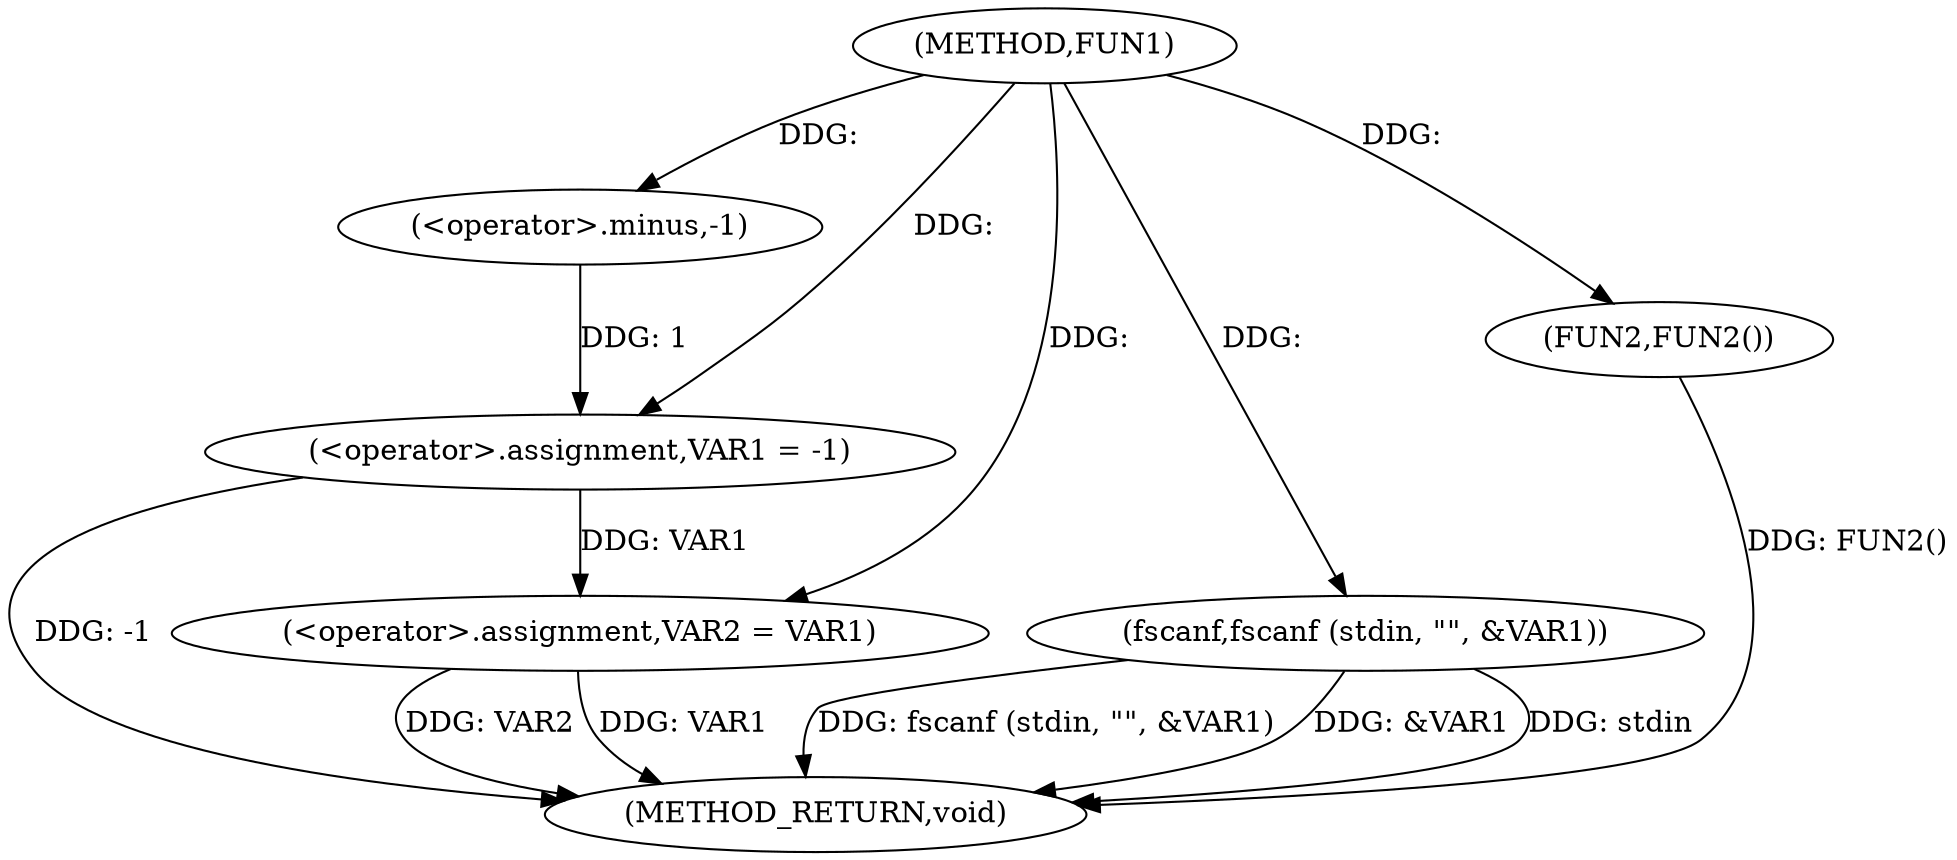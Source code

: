 digraph FUN1 {  
"1000100" [label = "(METHOD,FUN1)" ]
"1000116" [label = "(METHOD_RETURN,void)" ]
"1000103" [label = "(<operator>.assignment,VAR1 = -1)" ]
"1000105" [label = "(<operator>.minus,-1)" ]
"1000107" [label = "(fscanf,fscanf (stdin, \"\", &VAR1))" ]
"1000112" [label = "(<operator>.assignment,VAR2 = VAR1)" ]
"1000115" [label = "(FUN2,FUN2())" ]
  "1000107" -> "1000116"  [ label = "DDG: stdin"] 
  "1000107" -> "1000116"  [ label = "DDG: fscanf (stdin, \"\", &VAR1)"] 
  "1000103" -> "1000116"  [ label = "DDG: -1"] 
  "1000112" -> "1000116"  [ label = "DDG: VAR1"] 
  "1000115" -> "1000116"  [ label = "DDG: FUN2()"] 
  "1000112" -> "1000116"  [ label = "DDG: VAR2"] 
  "1000107" -> "1000116"  [ label = "DDG: &VAR1"] 
  "1000105" -> "1000103"  [ label = "DDG: 1"] 
  "1000100" -> "1000103"  [ label = "DDG: "] 
  "1000100" -> "1000105"  [ label = "DDG: "] 
  "1000100" -> "1000107"  [ label = "DDG: "] 
  "1000103" -> "1000112"  [ label = "DDG: VAR1"] 
  "1000100" -> "1000112"  [ label = "DDG: "] 
  "1000100" -> "1000115"  [ label = "DDG: "] 
}
